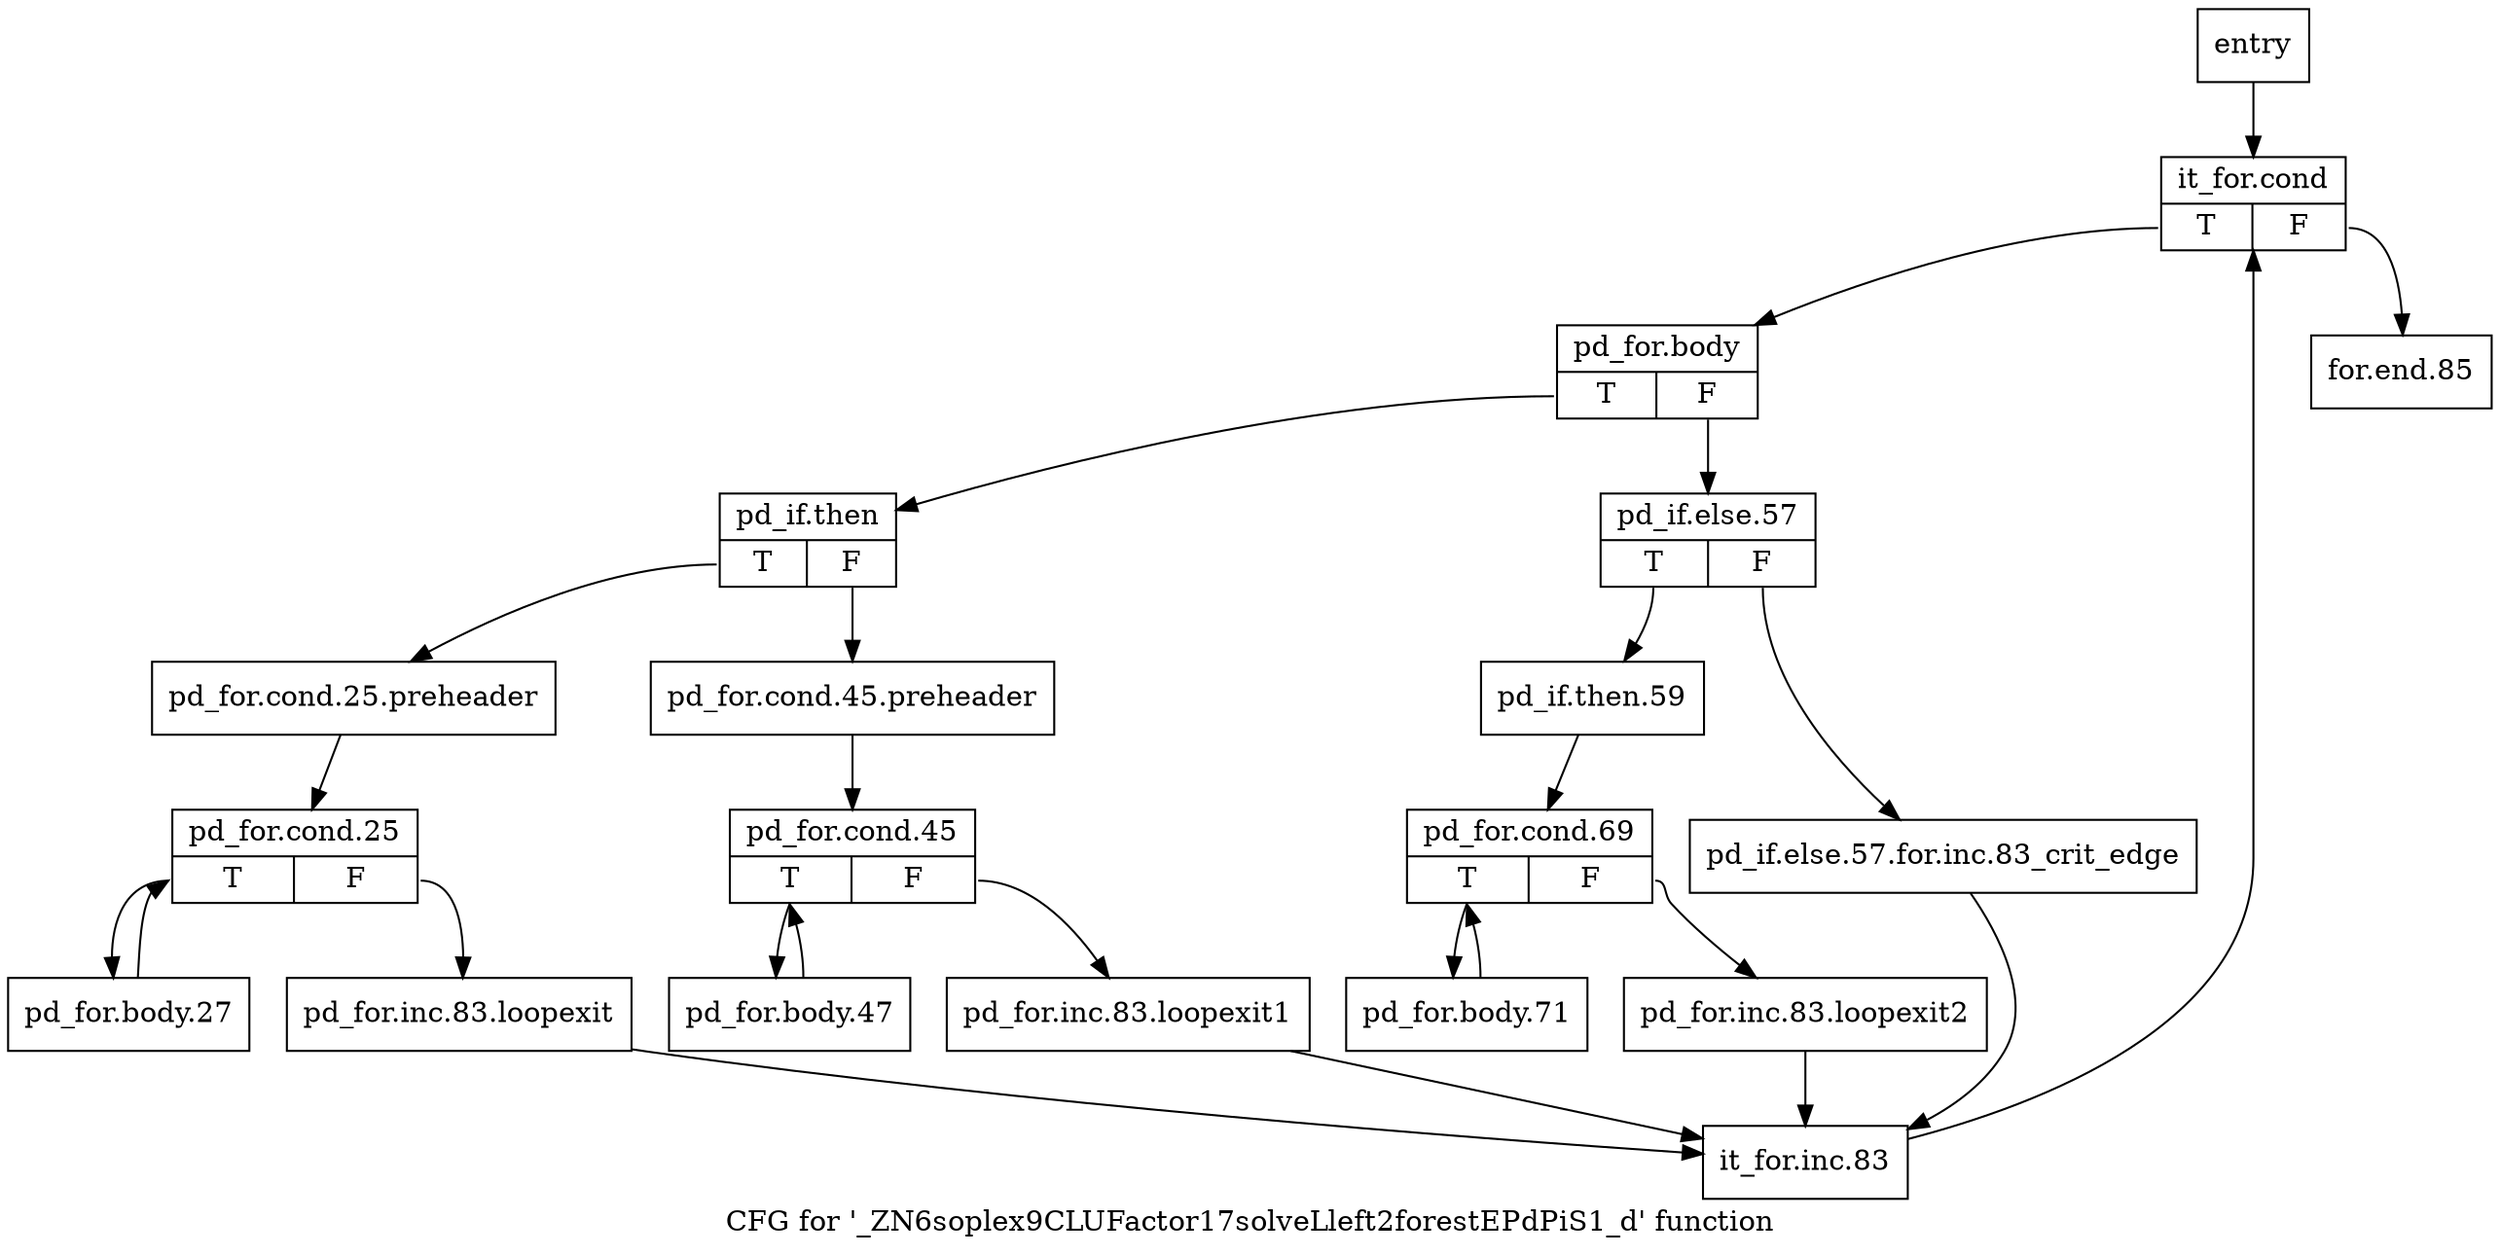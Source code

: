digraph "CFG for '_ZN6soplex9CLUFactor17solveLleft2forestEPdPiS1_d' function" {
	label="CFG for '_ZN6soplex9CLUFactor17solveLleft2forestEPdPiS1_d' function";

	Node0x25491a0 [shape=record,label="{entry}"];
	Node0x25491a0 -> Node0x25491f0;
	Node0x25491f0 [shape=record,label="{it_for.cond|{<s0>T|<s1>F}}"];
	Node0x25491f0:s0 -> Node0x2549240;
	Node0x25491f0:s1 -> Node0x2549790;
	Node0x2549240 [shape=record,label="{pd_for.body|{<s0>T|<s1>F}}"];
	Node0x2549240:s0 -> Node0x2549290;
	Node0x2549240:s1 -> Node0x25494c0;
	Node0x2549290 [shape=record,label="{pd_if.then|{<s0>T|<s1>F}}"];
	Node0x2549290:s0 -> Node0x2549330;
	Node0x2549290:s1 -> Node0x25492e0;
	Node0x25492e0 [shape=record,label="{pd_for.cond.45.preheader}"];
	Node0x25492e0 -> Node0x2549420;
	Node0x2549330 [shape=record,label="{pd_for.cond.25.preheader}"];
	Node0x2549330 -> Node0x2549380;
	Node0x2549380 [shape=record,label="{pd_for.cond.25|{<s0>T|<s1>F}}"];
	Node0x2549380:s0 -> Node0x25493d0;
	Node0x2549380:s1 -> Node0x2549650;
	Node0x25493d0 [shape=record,label="{pd_for.body.27}"];
	Node0x25493d0 -> Node0x2549380;
	Node0x2549420 [shape=record,label="{pd_for.cond.45|{<s0>T|<s1>F}}"];
	Node0x2549420:s0 -> Node0x2549470;
	Node0x2549420:s1 -> Node0x25496a0;
	Node0x2549470 [shape=record,label="{pd_for.body.47}"];
	Node0x2549470 -> Node0x2549420;
	Node0x25494c0 [shape=record,label="{pd_if.else.57|{<s0>T|<s1>F}}"];
	Node0x25494c0:s0 -> Node0x2549560;
	Node0x25494c0:s1 -> Node0x2549510;
	Node0x2549510 [shape=record,label="{pd_if.else.57.for.inc.83_crit_edge}"];
	Node0x2549510 -> Node0x2549740;
	Node0x2549560 [shape=record,label="{pd_if.then.59}"];
	Node0x2549560 -> Node0x25495b0;
	Node0x25495b0 [shape=record,label="{pd_for.cond.69|{<s0>T|<s1>F}}"];
	Node0x25495b0:s0 -> Node0x2549600;
	Node0x25495b0:s1 -> Node0x25496f0;
	Node0x2549600 [shape=record,label="{pd_for.body.71}"];
	Node0x2549600 -> Node0x25495b0;
	Node0x2549650 [shape=record,label="{pd_for.inc.83.loopexit}"];
	Node0x2549650 -> Node0x2549740;
	Node0x25496a0 [shape=record,label="{pd_for.inc.83.loopexit1}"];
	Node0x25496a0 -> Node0x2549740;
	Node0x25496f0 [shape=record,label="{pd_for.inc.83.loopexit2}"];
	Node0x25496f0 -> Node0x2549740;
	Node0x2549740 [shape=record,label="{it_for.inc.83}"];
	Node0x2549740 -> Node0x25491f0;
	Node0x2549790 [shape=record,label="{for.end.85}"];
}
